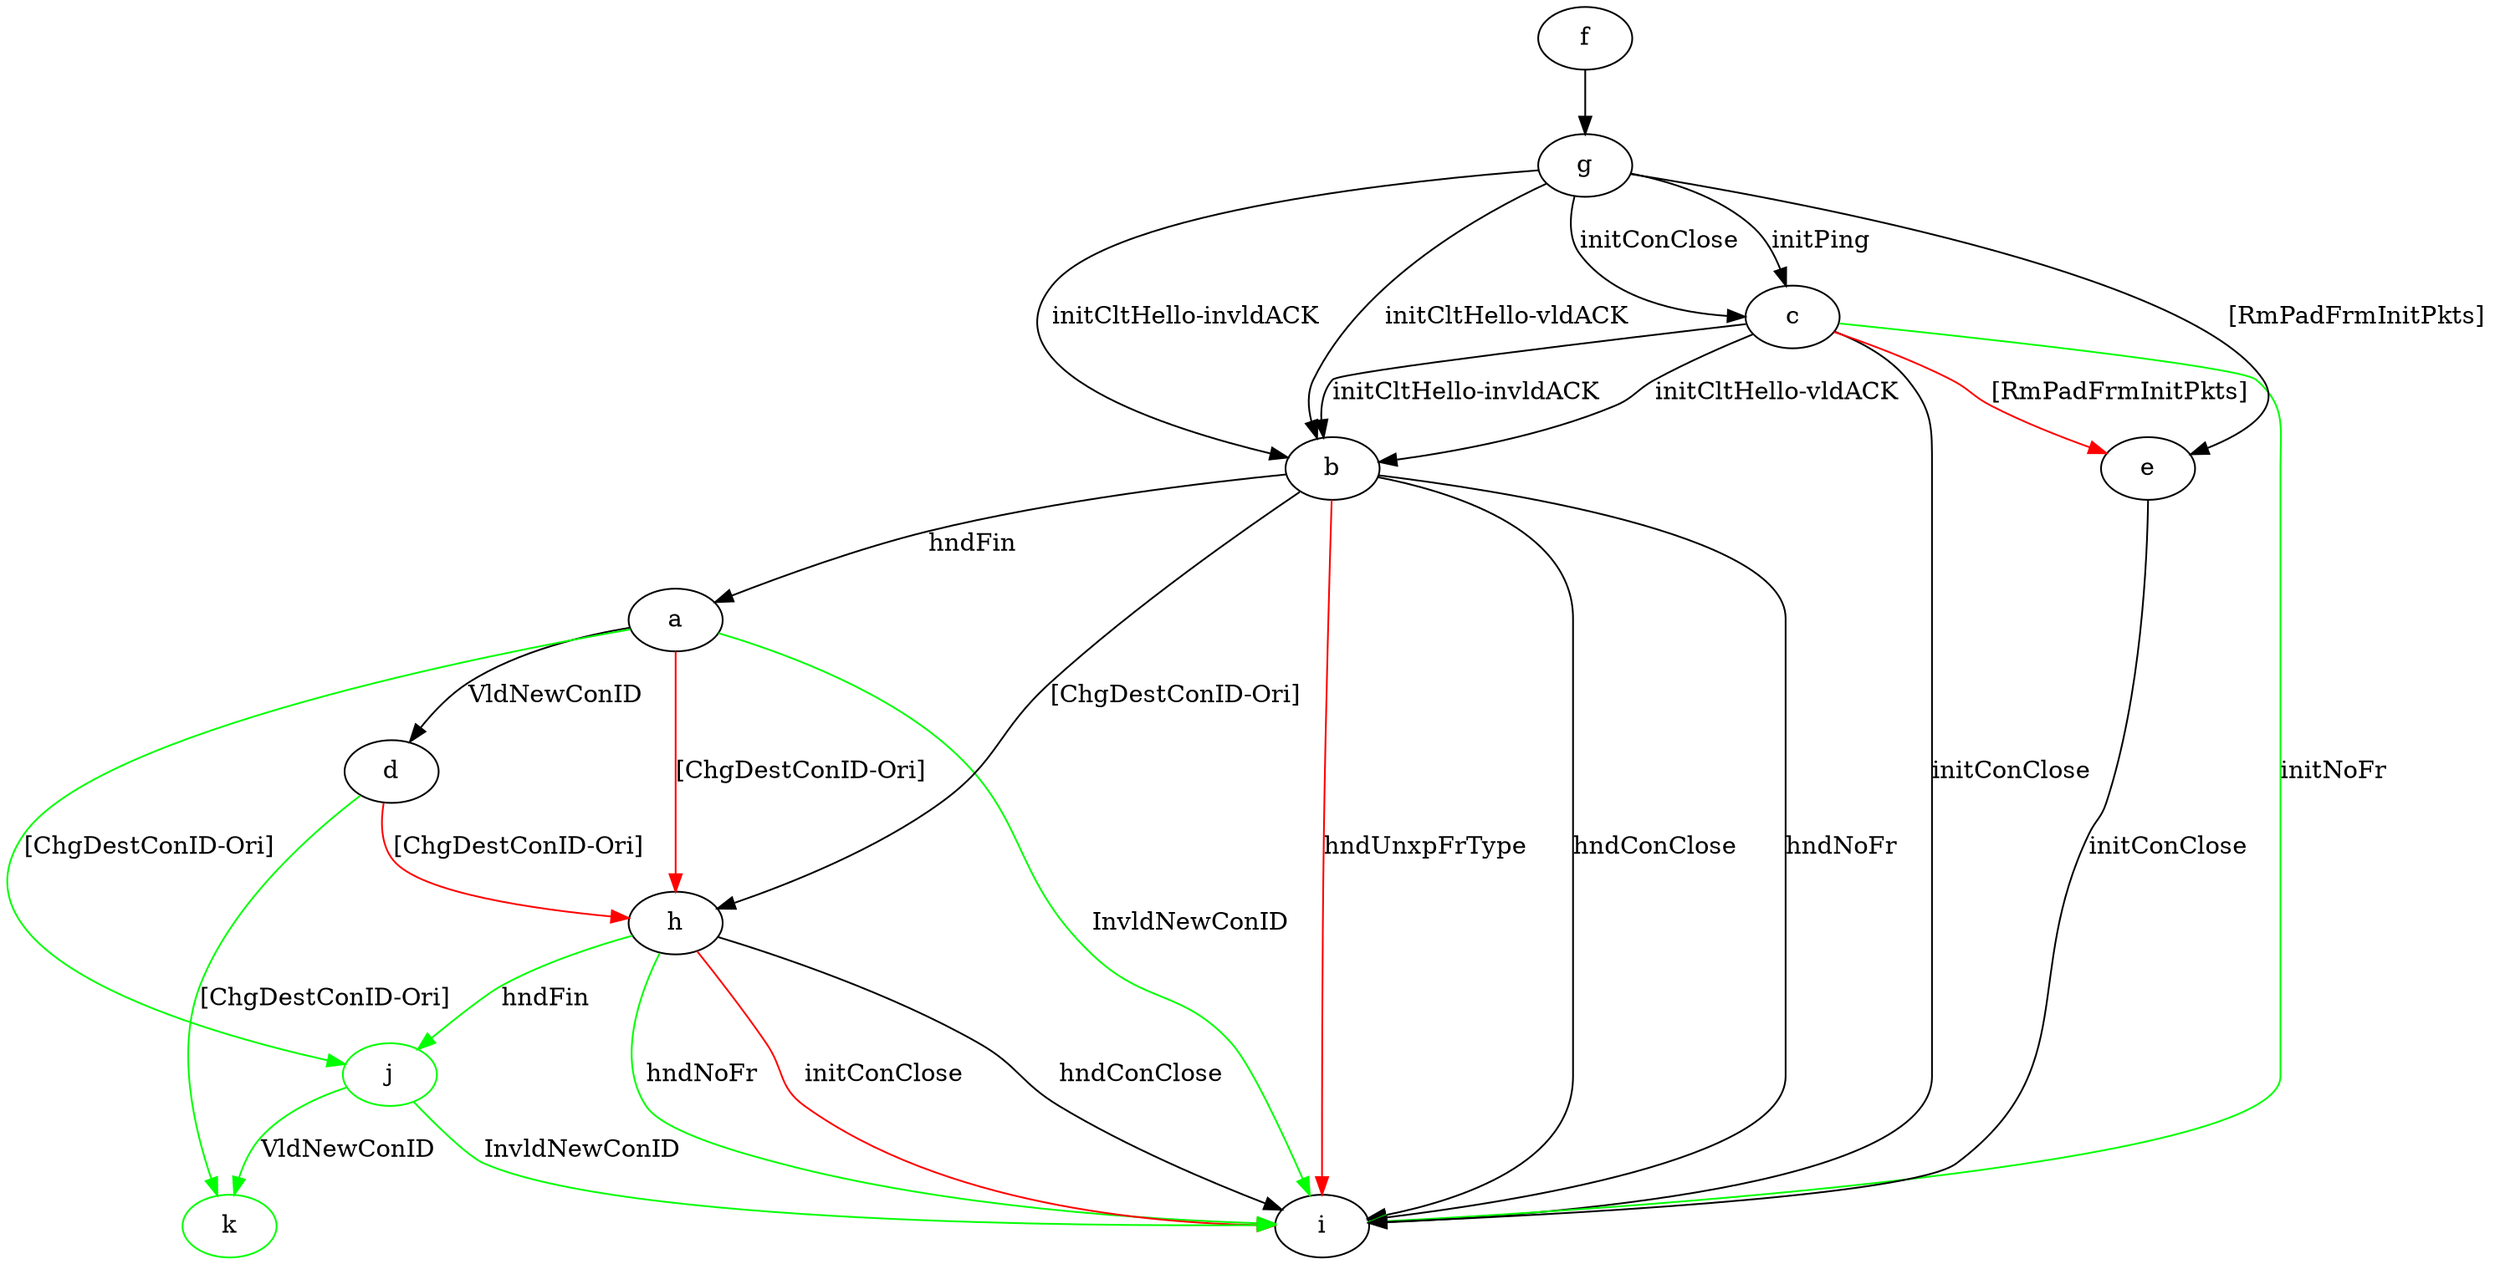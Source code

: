 digraph "" {
	a -> d	[key=0,
		label="VldNewConID "];
	a -> h	[key=0,
		color=red,
		label="[ChgDestConID-Ori] "];
	a -> i	[key=0,
		color=green,
		label="InvldNewConID "];
	j	[color=green];
	a -> j	[key=0,
		color=green,
		label="[ChgDestConID-Ori] "];
	b -> a	[key=0,
		label="hndFin "];
	b -> h	[key=0,
		label="[ChgDestConID-Ori] "];
	b -> i	[key=0,
		label="hndConClose "];
	b -> i	[key=1,
		label="hndNoFr "];
	b -> i	[key=2,
		color=red,
		label="hndUnxpFrType "];
	c -> b	[key=0,
		label="initCltHello-vldACK "];
	c -> b	[key=1,
		label="initCltHello-invldACK "];
	c -> e	[key=0,
		color=red,
		label="[RmPadFrmInitPkts] "];
	c -> i	[key=0,
		label="initConClose "];
	c -> i	[key=1,
		color=green,
		label="initNoFr "];
	d -> h	[key=0,
		color=red,
		label="[ChgDestConID-Ori] "];
	k	[color=green];
	d -> k	[key=0,
		color=green,
		label="[ChgDestConID-Ori] "];
	e -> i	[key=0,
		label="initConClose "];
	f -> g	[key=0];
	g -> b	[key=0,
		label="initCltHello-vldACK "];
	g -> b	[key=1,
		label="initCltHello-invldACK "];
	g -> c	[key=0,
		label="initPing "];
	g -> c	[key=1,
		label="initConClose "];
	g -> e	[key=0,
		label="[RmPadFrmInitPkts] "];
	h -> i	[key=0,
		label="hndConClose "];
	h -> i	[key=1,
		color=green,
		label="hndNoFr "];
	h -> i	[key=2,
		color=red,
		label="initConClose "];
	h -> j	[key=0,
		color=green,
		label="hndFin "];
	j -> i	[key=0,
		color=green,
		label="InvldNewConID "];
	j -> k	[key=0,
		color=green,
		label="VldNewConID "];
}
